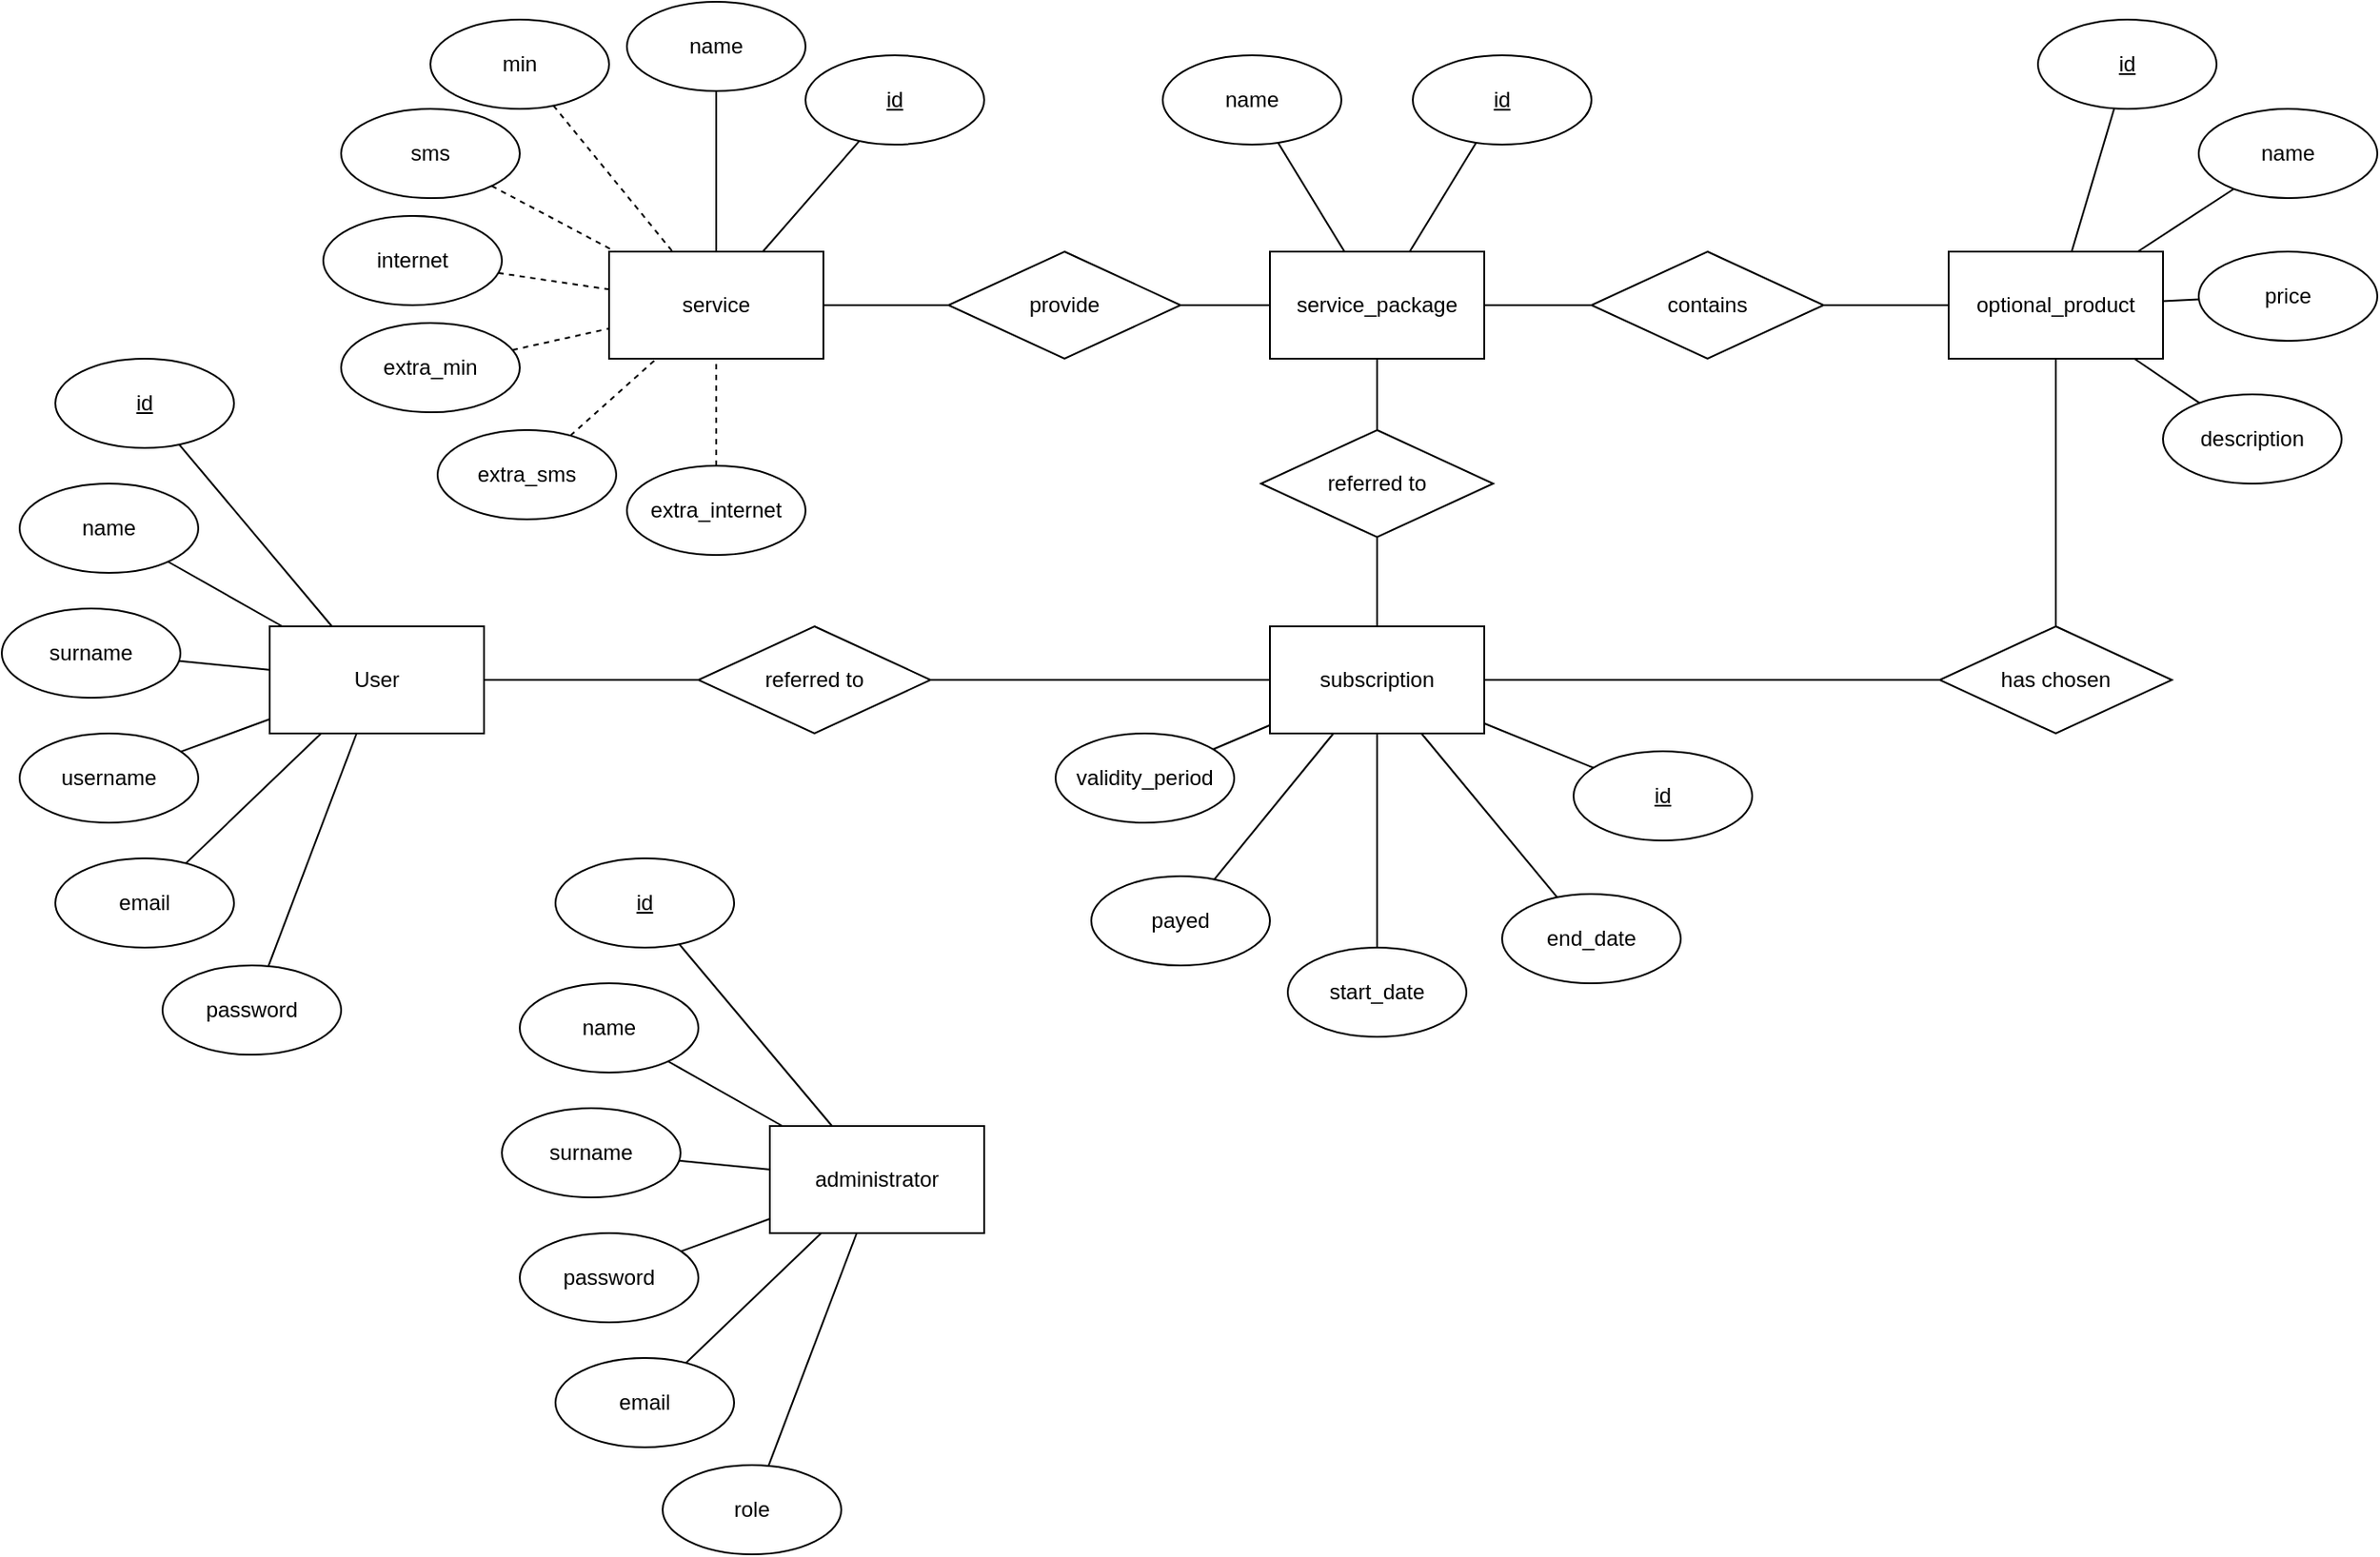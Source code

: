 <mxfile version="16.5.1" type="device"><diagram id="7hq6REalM3QdkYwITWBt" name="ER Diagram"><mxGraphModel dx="1529" dy="2034" grid="1" gridSize="10" guides="1" tooltips="1" connect="1" arrows="1" fold="1" page="1" pageScale="1" pageWidth="827" pageHeight="1169" math="0" shadow="0"><root><mxCell id="0"/><mxCell id="1" parent="0"/><mxCell id="lptls9cNpEtFn2v4Xkx4-2" value="User" style="rounded=0;whiteSpace=wrap;html=1;" vertex="1" parent="1"><mxGeometry x="80" y="120" width="120" height="60" as="geometry"/></mxCell><mxCell id="lptls9cNpEtFn2v4Xkx4-3" value="" style="endArrow=none;html=1;rounded=0;" edge="1" parent="1" source="lptls9cNpEtFn2v4Xkx4-4" target="lptls9cNpEtFn2v4Xkx4-2"><mxGeometry width="50" height="50" relative="1" as="geometry"><mxPoint x="40" y="240" as="sourcePoint"/><mxPoint x="110" y="160" as="targetPoint"/></mxGeometry></mxCell><mxCell id="lptls9cNpEtFn2v4Xkx4-4" value="email" style="ellipse;whiteSpace=wrap;html=1;" vertex="1" parent="1"><mxGeometry x="-40" y="250" width="100" height="50" as="geometry"/></mxCell><mxCell id="lptls9cNpEtFn2v4Xkx4-5" value="" style="endArrow=none;html=1;rounded=0;" edge="1" parent="1" source="lptls9cNpEtFn2v4Xkx4-6" target="lptls9cNpEtFn2v4Xkx4-2"><mxGeometry width="50" height="50" relative="1" as="geometry"><mxPoint x="50" y="250" as="sourcePoint"/><mxPoint x="120" y="190" as="targetPoint"/></mxGeometry></mxCell><mxCell id="lptls9cNpEtFn2v4Xkx4-6" value="password" style="ellipse;whiteSpace=wrap;html=1;" vertex="1" parent="1"><mxGeometry x="20" y="310" width="100" height="50" as="geometry"/></mxCell><mxCell id="lptls9cNpEtFn2v4Xkx4-7" value="" style="endArrow=none;html=1;rounded=0;" edge="1" parent="1" source="lptls9cNpEtFn2v4Xkx4-8" target="lptls9cNpEtFn2v4Xkx4-2"><mxGeometry width="50" height="50" relative="1" as="geometry"><mxPoint x="60" y="260" as="sourcePoint"/><mxPoint x="130" y="200" as="targetPoint"/></mxGeometry></mxCell><mxCell id="lptls9cNpEtFn2v4Xkx4-8" value="id" style="ellipse;whiteSpace=wrap;html=1;fontStyle=4" vertex="1" parent="1"><mxGeometry x="-40" y="-30" width="100" height="50" as="geometry"/></mxCell><mxCell id="lptls9cNpEtFn2v4Xkx4-9" value="" style="endArrow=none;html=1;rounded=0;" edge="1" parent="1" source="lptls9cNpEtFn2v4Xkx4-10" target="lptls9cNpEtFn2v4Xkx4-2"><mxGeometry width="50" height="50" relative="1" as="geometry"><mxPoint x="70" y="270" as="sourcePoint"/><mxPoint x="140" y="210" as="targetPoint"/></mxGeometry></mxCell><mxCell id="lptls9cNpEtFn2v4Xkx4-10" value="name" style="ellipse;whiteSpace=wrap;html=1;" vertex="1" parent="1"><mxGeometry x="-60" y="40" width="100" height="50" as="geometry"/></mxCell><mxCell id="lptls9cNpEtFn2v4Xkx4-11" value="" style="endArrow=none;html=1;rounded=0;" edge="1" parent="1" source="lptls9cNpEtFn2v4Xkx4-12" target="lptls9cNpEtFn2v4Xkx4-2"><mxGeometry width="50" height="50" relative="1" as="geometry"><mxPoint x="80" y="280" as="sourcePoint"/><mxPoint x="150" y="220" as="targetPoint"/></mxGeometry></mxCell><mxCell id="lptls9cNpEtFn2v4Xkx4-12" value="surname" style="ellipse;whiteSpace=wrap;html=1;" vertex="1" parent="1"><mxGeometry x="-70" y="110" width="100" height="50" as="geometry"/></mxCell><mxCell id="lptls9cNpEtFn2v4Xkx4-13" value="" style="endArrow=none;html=1;rounded=0;" edge="1" parent="1" source="lptls9cNpEtFn2v4Xkx4-14" target="lptls9cNpEtFn2v4Xkx4-2"><mxGeometry width="50" height="50" relative="1" as="geometry"><mxPoint x="90" y="290" as="sourcePoint"/><mxPoint x="160" y="230" as="targetPoint"/></mxGeometry></mxCell><mxCell id="lptls9cNpEtFn2v4Xkx4-14" value="username" style="ellipse;whiteSpace=wrap;html=1;" vertex="1" parent="1"><mxGeometry x="-60" y="180" width="100" height="50" as="geometry"/></mxCell><mxCell id="lptls9cNpEtFn2v4Xkx4-15" value="" style="endArrow=none;html=1;rounded=0;" edge="1" parent="1" source="lptls9cNpEtFn2v4Xkx4-16" target="lptls9cNpEtFn2v4Xkx4-2"><mxGeometry width="50" height="50" relative="1" as="geometry"><mxPoint x="280" y="150" as="sourcePoint"/><mxPoint x="120" y="220" as="targetPoint"/></mxGeometry></mxCell><mxCell id="lptls9cNpEtFn2v4Xkx4-16" value="referred to" style="rhombus;whiteSpace=wrap;html=1;" vertex="1" parent="1"><mxGeometry x="320" y="120" width="130" height="60" as="geometry"/></mxCell><mxCell id="lptls9cNpEtFn2v4Xkx4-18" value="subscription" style="rounded=0;whiteSpace=wrap;html=1;" vertex="1" parent="1"><mxGeometry x="640" y="120" width="120" height="60" as="geometry"/></mxCell><mxCell id="lptls9cNpEtFn2v4Xkx4-19" value="" style="endArrow=none;html=1;rounded=0;" edge="1" parent="1" source="lptls9cNpEtFn2v4Xkx4-20" target="lptls9cNpEtFn2v4Xkx4-18"><mxGeometry width="50" height="50" relative="1" as="geometry"><mxPoint x="600" y="260" as="sourcePoint"/><mxPoint x="670" y="180" as="targetPoint"/></mxGeometry></mxCell><mxCell id="lptls9cNpEtFn2v4Xkx4-20" value="end_date" style="ellipse;whiteSpace=wrap;html=1;" vertex="1" parent="1"><mxGeometry x="770" y="270" width="100" height="50" as="geometry"/></mxCell><mxCell id="lptls9cNpEtFn2v4Xkx4-21" value="" style="endArrow=none;html=1;rounded=0;" edge="1" parent="1" source="lptls9cNpEtFn2v4Xkx4-22" target="lptls9cNpEtFn2v4Xkx4-18"><mxGeometry width="50" height="50" relative="1" as="geometry"><mxPoint x="610" y="270" as="sourcePoint"/><mxPoint x="680" y="210" as="targetPoint"/></mxGeometry></mxCell><mxCell id="lptls9cNpEtFn2v4Xkx4-22" value="start_date" style="ellipse;whiteSpace=wrap;html=1;" vertex="1" parent="1"><mxGeometry x="650" y="300" width="100" height="50" as="geometry"/></mxCell><mxCell id="lptls9cNpEtFn2v4Xkx4-23" value="" style="endArrow=none;html=1;rounded=0;" edge="1" parent="1" source="lptls9cNpEtFn2v4Xkx4-24" target="lptls9cNpEtFn2v4Xkx4-18"><mxGeometry width="50" height="50" relative="1" as="geometry"><mxPoint x="620" y="280" as="sourcePoint"/><mxPoint x="690" y="220" as="targetPoint"/></mxGeometry></mxCell><mxCell id="lptls9cNpEtFn2v4Xkx4-24" value="id" style="ellipse;whiteSpace=wrap;html=1;fontStyle=4" vertex="1" parent="1"><mxGeometry x="810" y="190" width="100" height="50" as="geometry"/></mxCell><mxCell id="lptls9cNpEtFn2v4Xkx4-25" value="" style="endArrow=none;html=1;rounded=0;" edge="1" parent="1" source="lptls9cNpEtFn2v4Xkx4-26" target="lptls9cNpEtFn2v4Xkx4-18"><mxGeometry width="50" height="50" relative="1" as="geometry"><mxPoint x="630" y="290" as="sourcePoint"/><mxPoint x="700" y="230" as="targetPoint"/></mxGeometry></mxCell><mxCell id="lptls9cNpEtFn2v4Xkx4-26" value="validity_period" style="ellipse;whiteSpace=wrap;html=1;" vertex="1" parent="1"><mxGeometry x="520" y="180" width="100" height="50" as="geometry"/></mxCell><mxCell id="lptls9cNpEtFn2v4Xkx4-29" value="" style="endArrow=none;html=1;rounded=0;" edge="1" parent="1" source="lptls9cNpEtFn2v4Xkx4-30" target="lptls9cNpEtFn2v4Xkx4-18"><mxGeometry width="50" height="50" relative="1" as="geometry"><mxPoint x="650" y="310" as="sourcePoint"/><mxPoint x="720" y="250" as="targetPoint"/></mxGeometry></mxCell><mxCell id="lptls9cNpEtFn2v4Xkx4-30" value="payed" style="ellipse;whiteSpace=wrap;html=1;" vertex="1" parent="1"><mxGeometry x="540" y="260" width="100" height="50" as="geometry"/></mxCell><mxCell id="lptls9cNpEtFn2v4Xkx4-31" value="" style="endArrow=none;html=1;rounded=0;" edge="1" parent="1" source="lptls9cNpEtFn2v4Xkx4-18" target="lptls9cNpEtFn2v4Xkx4-16"><mxGeometry width="50" height="50" relative="1" as="geometry"><mxPoint x="330" y="160" as="sourcePoint"/><mxPoint x="210.0" y="160" as="targetPoint"/></mxGeometry></mxCell><mxCell id="lptls9cNpEtFn2v4Xkx4-32" value="service_package" style="rounded=0;whiteSpace=wrap;html=1;" vertex="1" parent="1"><mxGeometry x="640" y="-90" width="120" height="60" as="geometry"/></mxCell><mxCell id="lptls9cNpEtFn2v4Xkx4-37" value="" style="endArrow=none;html=1;rounded=0;" edge="1" parent="1" source="lptls9cNpEtFn2v4Xkx4-38" target="lptls9cNpEtFn2v4Xkx4-32"><mxGeometry width="50" height="50" relative="1" as="geometry"><mxPoint x="620" y="-10" as="sourcePoint"/><mxPoint x="690" y="-70" as="targetPoint"/></mxGeometry></mxCell><mxCell id="lptls9cNpEtFn2v4Xkx4-38" value="id" style="ellipse;whiteSpace=wrap;html=1;fontStyle=4" vertex="1" parent="1"><mxGeometry x="720" y="-200" width="100" height="50" as="geometry"/></mxCell><mxCell id="lptls9cNpEtFn2v4Xkx4-39" value="" style="endArrow=none;html=1;rounded=0;" edge="1" parent="1" source="lptls9cNpEtFn2v4Xkx4-40" target="lptls9cNpEtFn2v4Xkx4-32"><mxGeometry width="50" height="50" relative="1" as="geometry"><mxPoint x="630" as="sourcePoint"/><mxPoint x="700" y="-60" as="targetPoint"/></mxGeometry></mxCell><mxCell id="lptls9cNpEtFn2v4Xkx4-40" value="name" style="ellipse;whiteSpace=wrap;html=1;" vertex="1" parent="1"><mxGeometry x="580" y="-200" width="100" height="50" as="geometry"/></mxCell><mxCell id="lptls9cNpEtFn2v4Xkx4-46" value="" style="endArrow=none;html=1;rounded=0;" edge="1" parent="1" source="lptls9cNpEtFn2v4Xkx4-47" target="lptls9cNpEtFn2v4Xkx4-32"><mxGeometry width="50" height="50" relative="1" as="geometry"><mxPoint x="590" y="40" as="sourcePoint"/><mxPoint x="510.0" y="40" as="targetPoint"/></mxGeometry></mxCell><mxCell id="lptls9cNpEtFn2v4Xkx4-47" value="referred to" style="rhombus;whiteSpace=wrap;html=1;" vertex="1" parent="1"><mxGeometry x="635" y="10" width="130" height="60" as="geometry"/></mxCell><mxCell id="lptls9cNpEtFn2v4Xkx4-48" value="" style="endArrow=none;html=1;rounded=0;" edge="1" parent="1" target="lptls9cNpEtFn2v4Xkx4-47" source="lptls9cNpEtFn2v4Xkx4-18"><mxGeometry width="50" height="50" relative="1" as="geometry"><mxPoint x="950" y="40" as="sourcePoint"/><mxPoint x="520.0" y="50" as="targetPoint"/></mxGeometry></mxCell><mxCell id="lptls9cNpEtFn2v4Xkx4-49" value="optional_product" style="rounded=0;whiteSpace=wrap;html=1;" vertex="1" parent="1"><mxGeometry x="1020" y="-90" width="120" height="60" as="geometry"/></mxCell><mxCell id="lptls9cNpEtFn2v4Xkx4-54" value="" style="endArrow=none;html=1;rounded=0;" edge="1" parent="1" source="lptls9cNpEtFn2v4Xkx4-55" target="lptls9cNpEtFn2v4Xkx4-49"><mxGeometry width="50" height="50" relative="1" as="geometry"><mxPoint x="1000" y="-10" as="sourcePoint"/><mxPoint x="1070" y="-70" as="targetPoint"/></mxGeometry></mxCell><mxCell id="lptls9cNpEtFn2v4Xkx4-55" value="id" style="ellipse;whiteSpace=wrap;html=1;fontStyle=4" vertex="1" parent="1"><mxGeometry x="1070" y="-220" width="100" height="50" as="geometry"/></mxCell><mxCell id="lptls9cNpEtFn2v4Xkx4-56" value="" style="endArrow=none;html=1;rounded=0;" edge="1" parent="1" source="lptls9cNpEtFn2v4Xkx4-57" target="lptls9cNpEtFn2v4Xkx4-49"><mxGeometry width="50" height="50" relative="1" as="geometry"><mxPoint x="1010" as="sourcePoint"/><mxPoint x="1080" y="-60" as="targetPoint"/></mxGeometry></mxCell><mxCell id="lptls9cNpEtFn2v4Xkx4-57" value="name" style="ellipse;whiteSpace=wrap;html=1;" vertex="1" parent="1"><mxGeometry x="1160" y="-170" width="100" height="50" as="geometry"/></mxCell><mxCell id="lptls9cNpEtFn2v4Xkx4-58" value="" style="endArrow=none;html=1;rounded=0;" edge="1" parent="1" source="lptls9cNpEtFn2v4Xkx4-59" target="lptls9cNpEtFn2v4Xkx4-49"><mxGeometry width="50" height="50" relative="1" as="geometry"><mxPoint x="1020" y="10" as="sourcePoint"/><mxPoint x="1090" y="-50" as="targetPoint"/></mxGeometry></mxCell><mxCell id="lptls9cNpEtFn2v4Xkx4-59" value="price" style="ellipse;whiteSpace=wrap;html=1;" vertex="1" parent="1"><mxGeometry x="1160" y="-90" width="100" height="50" as="geometry"/></mxCell><mxCell id="lptls9cNpEtFn2v4Xkx4-60" value="" style="endArrow=none;html=1;rounded=0;" edge="1" parent="1" source="lptls9cNpEtFn2v4Xkx4-61" target="lptls9cNpEtFn2v4Xkx4-49"><mxGeometry width="50" height="50" relative="1" as="geometry"><mxPoint x="1030" y="20" as="sourcePoint"/><mxPoint x="1100" y="-40" as="targetPoint"/></mxGeometry></mxCell><mxCell id="lptls9cNpEtFn2v4Xkx4-61" value="description" style="ellipse;whiteSpace=wrap;html=1;" vertex="1" parent="1"><mxGeometry x="1140" y="-10" width="100" height="50" as="geometry"/></mxCell><mxCell id="lptls9cNpEtFn2v4Xkx4-62" value="" style="endArrow=none;html=1;rounded=0;" edge="1" parent="1" source="lptls9cNpEtFn2v4Xkx4-63" target="lptls9cNpEtFn2v4Xkx4-32"><mxGeometry width="50" height="50" relative="1" as="geometry"><mxPoint x="795" y="-30" as="sourcePoint"/><mxPoint x="905" y="-100" as="targetPoint"/></mxGeometry></mxCell><mxCell id="lptls9cNpEtFn2v4Xkx4-63" value="contains" style="rhombus;whiteSpace=wrap;html=1;" vertex="1" parent="1"><mxGeometry x="820" y="-90" width="130" height="60" as="geometry"/></mxCell><mxCell id="lptls9cNpEtFn2v4Xkx4-64" value="" style="endArrow=none;html=1;rounded=0;" edge="1" parent="1" target="lptls9cNpEtFn2v4Xkx4-63" source="lptls9cNpEtFn2v4Xkx4-49"><mxGeometry width="50" height="50" relative="1" as="geometry"><mxPoint x="905" y="50" as="sourcePoint"/><mxPoint x="725.0" y="-20" as="targetPoint"/></mxGeometry></mxCell><mxCell id="lptls9cNpEtFn2v4Xkx4-65" value="" style="endArrow=none;html=1;rounded=0;" edge="1" parent="1" source="lptls9cNpEtFn2v4Xkx4-66" target="lptls9cNpEtFn2v4Xkx4-49"><mxGeometry width="50" height="50" relative="1" as="geometry"><mxPoint x="815" y="130" as="sourcePoint"/><mxPoint x="984.5" y="60" as="targetPoint"/></mxGeometry></mxCell><mxCell id="lptls9cNpEtFn2v4Xkx4-66" value="has chosen" style="rhombus;whiteSpace=wrap;html=1;" vertex="1" parent="1"><mxGeometry x="1015" y="120" width="130" height="60" as="geometry"/></mxCell><mxCell id="lptls9cNpEtFn2v4Xkx4-67" value="" style="endArrow=none;html=1;rounded=0;" edge="1" parent="1" target="lptls9cNpEtFn2v4Xkx4-66" source="lptls9cNpEtFn2v4Xkx4-18"><mxGeometry width="50" height="50" relative="1" as="geometry"><mxPoint x="720" y="137.736" as="sourcePoint"/><mxPoint x="745.0" y="140" as="targetPoint"/></mxGeometry></mxCell><mxCell id="lptls9cNpEtFn2v4Xkx4-68" value="service" style="rounded=0;whiteSpace=wrap;html=1;" vertex="1" parent="1"><mxGeometry x="270" y="-90" width="120" height="60" as="geometry"/></mxCell><mxCell id="lptls9cNpEtFn2v4Xkx4-69" value="" style="endArrow=none;html=1;rounded=0;dashed=1;" edge="1" parent="1" source="lptls9cNpEtFn2v4Xkx4-70" target="lptls9cNpEtFn2v4Xkx4-68"><mxGeometry width="50" height="50" relative="1" as="geometry"><mxPoint x="230" y="30" as="sourcePoint"/><mxPoint x="300" y="-50" as="targetPoint"/></mxGeometry></mxCell><mxCell id="lptls9cNpEtFn2v4Xkx4-70" value="internet" style="ellipse;whiteSpace=wrap;html=1;" vertex="1" parent="1"><mxGeometry x="110" y="-110" width="100" height="50" as="geometry"/></mxCell><mxCell id="lptls9cNpEtFn2v4Xkx4-71" value="" style="endArrow=none;html=1;rounded=0;dashed=1;" edge="1" parent="1" source="lptls9cNpEtFn2v4Xkx4-72" target="lptls9cNpEtFn2v4Xkx4-68"><mxGeometry width="50" height="50" relative="1" as="geometry"><mxPoint x="240" y="40" as="sourcePoint"/><mxPoint x="310" y="-20" as="targetPoint"/></mxGeometry></mxCell><mxCell id="lptls9cNpEtFn2v4Xkx4-72" value="extra_min" style="ellipse;whiteSpace=wrap;html=1;" vertex="1" parent="1"><mxGeometry x="120" y="-50" width="100" height="50" as="geometry"/></mxCell><mxCell id="lptls9cNpEtFn2v4Xkx4-73" value="" style="endArrow=none;html=1;rounded=0;" edge="1" parent="1" source="lptls9cNpEtFn2v4Xkx4-74" target="lptls9cNpEtFn2v4Xkx4-68"><mxGeometry width="50" height="50" relative="1" as="geometry"><mxPoint x="250" y="50" as="sourcePoint"/><mxPoint x="320" y="-10" as="targetPoint"/></mxGeometry></mxCell><mxCell id="lptls9cNpEtFn2v4Xkx4-74" value="id" style="ellipse;whiteSpace=wrap;html=1;fontStyle=4" vertex="1" parent="1"><mxGeometry x="380" y="-200" width="100" height="50" as="geometry"/></mxCell><mxCell id="lptls9cNpEtFn2v4Xkx4-75" value="" style="endArrow=none;html=1;rounded=0;" edge="1" parent="1" source="lptls9cNpEtFn2v4Xkx4-76" target="lptls9cNpEtFn2v4Xkx4-68"><mxGeometry width="50" height="50" relative="1" as="geometry"><mxPoint x="260" y="60" as="sourcePoint"/><mxPoint x="330" as="targetPoint"/></mxGeometry></mxCell><mxCell id="lptls9cNpEtFn2v4Xkx4-76" value="name" style="ellipse;whiteSpace=wrap;html=1;" vertex="1" parent="1"><mxGeometry x="280" y="-230" width="100" height="50" as="geometry"/></mxCell><mxCell id="lptls9cNpEtFn2v4Xkx4-77" value="" style="endArrow=none;html=1;rounded=0;dashed=1;" edge="1" parent="1" source="lptls9cNpEtFn2v4Xkx4-78" target="lptls9cNpEtFn2v4Xkx4-68"><mxGeometry width="50" height="50" relative="1" as="geometry"><mxPoint x="270" y="70" as="sourcePoint"/><mxPoint x="340" y="10" as="targetPoint"/></mxGeometry></mxCell><mxCell id="lptls9cNpEtFn2v4Xkx4-78" value="min" style="ellipse;whiteSpace=wrap;html=1;" vertex="1" parent="1"><mxGeometry x="170" y="-220" width="100" height="50" as="geometry"/></mxCell><mxCell id="lptls9cNpEtFn2v4Xkx4-79" value="" style="endArrow=none;html=1;rounded=0;dashed=1;" edge="1" parent="1" source="lptls9cNpEtFn2v4Xkx4-80" target="lptls9cNpEtFn2v4Xkx4-68"><mxGeometry width="50" height="50" relative="1" as="geometry"><mxPoint x="280" y="80" as="sourcePoint"/><mxPoint x="350" y="20" as="targetPoint"/></mxGeometry></mxCell><mxCell id="lptls9cNpEtFn2v4Xkx4-80" value="sms" style="ellipse;whiteSpace=wrap;html=1;" vertex="1" parent="1"><mxGeometry x="120" y="-170" width="100" height="50" as="geometry"/></mxCell><mxCell id="lptls9cNpEtFn2v4Xkx4-81" value="" style="endArrow=none;html=1;rounded=0;dashed=1;" edge="1" parent="1" source="lptls9cNpEtFn2v4Xkx4-82" target="lptls9cNpEtFn2v4Xkx4-68"><mxGeometry width="50" height="50" relative="1" as="geometry"><mxPoint x="290" y="140" as="sourcePoint"/><mxPoint x="284.615" y="-10" as="targetPoint"/></mxGeometry></mxCell><mxCell id="lptls9cNpEtFn2v4Xkx4-82" value="extra_sms" style="ellipse;whiteSpace=wrap;html=1;" vertex="1" parent="1"><mxGeometry x="174" y="10" width="100" height="50" as="geometry"/></mxCell><mxCell id="lptls9cNpEtFn2v4Xkx4-83" value="" style="endArrow=none;html=1;rounded=0;dashed=1;" edge="1" parent="1" source="lptls9cNpEtFn2v4Xkx4-84" target="lptls9cNpEtFn2v4Xkx4-68"><mxGeometry width="50" height="50" relative="1" as="geometry"><mxPoint x="300" y="150" as="sourcePoint"/><mxPoint x="330" y="63.125" as="targetPoint"/></mxGeometry></mxCell><mxCell id="lptls9cNpEtFn2v4Xkx4-84" value="extra_internet" style="ellipse;whiteSpace=wrap;html=1;" vertex="1" parent="1"><mxGeometry x="280" y="30" width="100" height="50" as="geometry"/></mxCell><mxCell id="lptls9cNpEtFn2v4Xkx4-85" value="" style="endArrow=none;html=1;rounded=0;" edge="1" parent="1" source="lptls9cNpEtFn2v4Xkx4-86" target="lptls9cNpEtFn2v4Xkx4-68"><mxGeometry width="50" height="50" relative="1" as="geometry"><mxPoint x="765" y="120" as="sourcePoint"/><mxPoint x="730" y="90" as="targetPoint"/></mxGeometry></mxCell><mxCell id="lptls9cNpEtFn2v4Xkx4-86" value="provide" style="rhombus;whiteSpace=wrap;html=1;" vertex="1" parent="1"><mxGeometry x="460" y="-90" width="130" height="60" as="geometry"/></mxCell><mxCell id="lptls9cNpEtFn2v4Xkx4-87" value="" style="endArrow=none;html=1;rounded=0;" edge="1" parent="1" target="lptls9cNpEtFn2v4Xkx4-86" source="lptls9cNpEtFn2v4Xkx4-32"><mxGeometry width="50" height="50" relative="1" as="geometry"><mxPoint x="700" y="-60" as="sourcePoint"/><mxPoint x="405.0" y="-20" as="targetPoint"/></mxGeometry></mxCell><mxCell id="lptls9cNpEtFn2v4Xkx4-88" value="administrator" style="rounded=0;whiteSpace=wrap;html=1;" vertex="1" parent="1"><mxGeometry x="360" y="400" width="120" height="60" as="geometry"/></mxCell><mxCell id="lptls9cNpEtFn2v4Xkx4-89" value="" style="endArrow=none;html=1;rounded=0;" edge="1" parent="1" source="lptls9cNpEtFn2v4Xkx4-90" target="lptls9cNpEtFn2v4Xkx4-88"><mxGeometry width="50" height="50" relative="1" as="geometry"><mxPoint x="320" y="520" as="sourcePoint"/><mxPoint x="390" y="440" as="targetPoint"/></mxGeometry></mxCell><mxCell id="lptls9cNpEtFn2v4Xkx4-90" value="email" style="ellipse;whiteSpace=wrap;html=1;" vertex="1" parent="1"><mxGeometry x="240" y="530" width="100" height="50" as="geometry"/></mxCell><mxCell id="lptls9cNpEtFn2v4Xkx4-91" value="" style="endArrow=none;html=1;rounded=0;" edge="1" parent="1" source="lptls9cNpEtFn2v4Xkx4-92" target="lptls9cNpEtFn2v4Xkx4-88"><mxGeometry width="50" height="50" relative="1" as="geometry"><mxPoint x="330" y="530" as="sourcePoint"/><mxPoint x="400" y="470" as="targetPoint"/></mxGeometry></mxCell><mxCell id="lptls9cNpEtFn2v4Xkx4-92" value="password" style="ellipse;whiteSpace=wrap;html=1;" vertex="1" parent="1"><mxGeometry x="220" y="460" width="100" height="50" as="geometry"/></mxCell><mxCell id="lptls9cNpEtFn2v4Xkx4-93" value="" style="endArrow=none;html=1;rounded=0;" edge="1" parent="1" source="lptls9cNpEtFn2v4Xkx4-94" target="lptls9cNpEtFn2v4Xkx4-88"><mxGeometry width="50" height="50" relative="1" as="geometry"><mxPoint x="340" y="540" as="sourcePoint"/><mxPoint x="410" y="480" as="targetPoint"/></mxGeometry></mxCell><mxCell id="lptls9cNpEtFn2v4Xkx4-94" value="id" style="ellipse;whiteSpace=wrap;html=1;fontStyle=4" vertex="1" parent="1"><mxGeometry x="240" y="250" width="100" height="50" as="geometry"/></mxCell><mxCell id="lptls9cNpEtFn2v4Xkx4-95" value="" style="endArrow=none;html=1;rounded=0;" edge="1" parent="1" source="lptls9cNpEtFn2v4Xkx4-96" target="lptls9cNpEtFn2v4Xkx4-88"><mxGeometry width="50" height="50" relative="1" as="geometry"><mxPoint x="350" y="550" as="sourcePoint"/><mxPoint x="420" y="490" as="targetPoint"/></mxGeometry></mxCell><mxCell id="lptls9cNpEtFn2v4Xkx4-96" value="name" style="ellipse;whiteSpace=wrap;html=1;" vertex="1" parent="1"><mxGeometry x="220" y="320" width="100" height="50" as="geometry"/></mxCell><mxCell id="lptls9cNpEtFn2v4Xkx4-97" value="" style="endArrow=none;html=1;rounded=0;" edge="1" parent="1" source="lptls9cNpEtFn2v4Xkx4-98" target="lptls9cNpEtFn2v4Xkx4-88"><mxGeometry width="50" height="50" relative="1" as="geometry"><mxPoint x="360" y="560" as="sourcePoint"/><mxPoint x="430" y="500" as="targetPoint"/></mxGeometry></mxCell><mxCell id="lptls9cNpEtFn2v4Xkx4-98" value="surname" style="ellipse;whiteSpace=wrap;html=1;" vertex="1" parent="1"><mxGeometry x="210" y="390" width="100" height="50" as="geometry"/></mxCell><mxCell id="lptls9cNpEtFn2v4Xkx4-99" value="" style="endArrow=none;html=1;rounded=0;" edge="1" parent="1" source="lptls9cNpEtFn2v4Xkx4-100" target="lptls9cNpEtFn2v4Xkx4-88"><mxGeometry width="50" height="50" relative="1" as="geometry"><mxPoint x="370" y="570" as="sourcePoint"/><mxPoint x="440" y="510" as="targetPoint"/></mxGeometry></mxCell><mxCell id="lptls9cNpEtFn2v4Xkx4-100" value="role" style="ellipse;whiteSpace=wrap;html=1;" vertex="1" parent="1"><mxGeometry x="300" y="590" width="100" height="50" as="geometry"/></mxCell></root></mxGraphModel></diagram></mxfile>